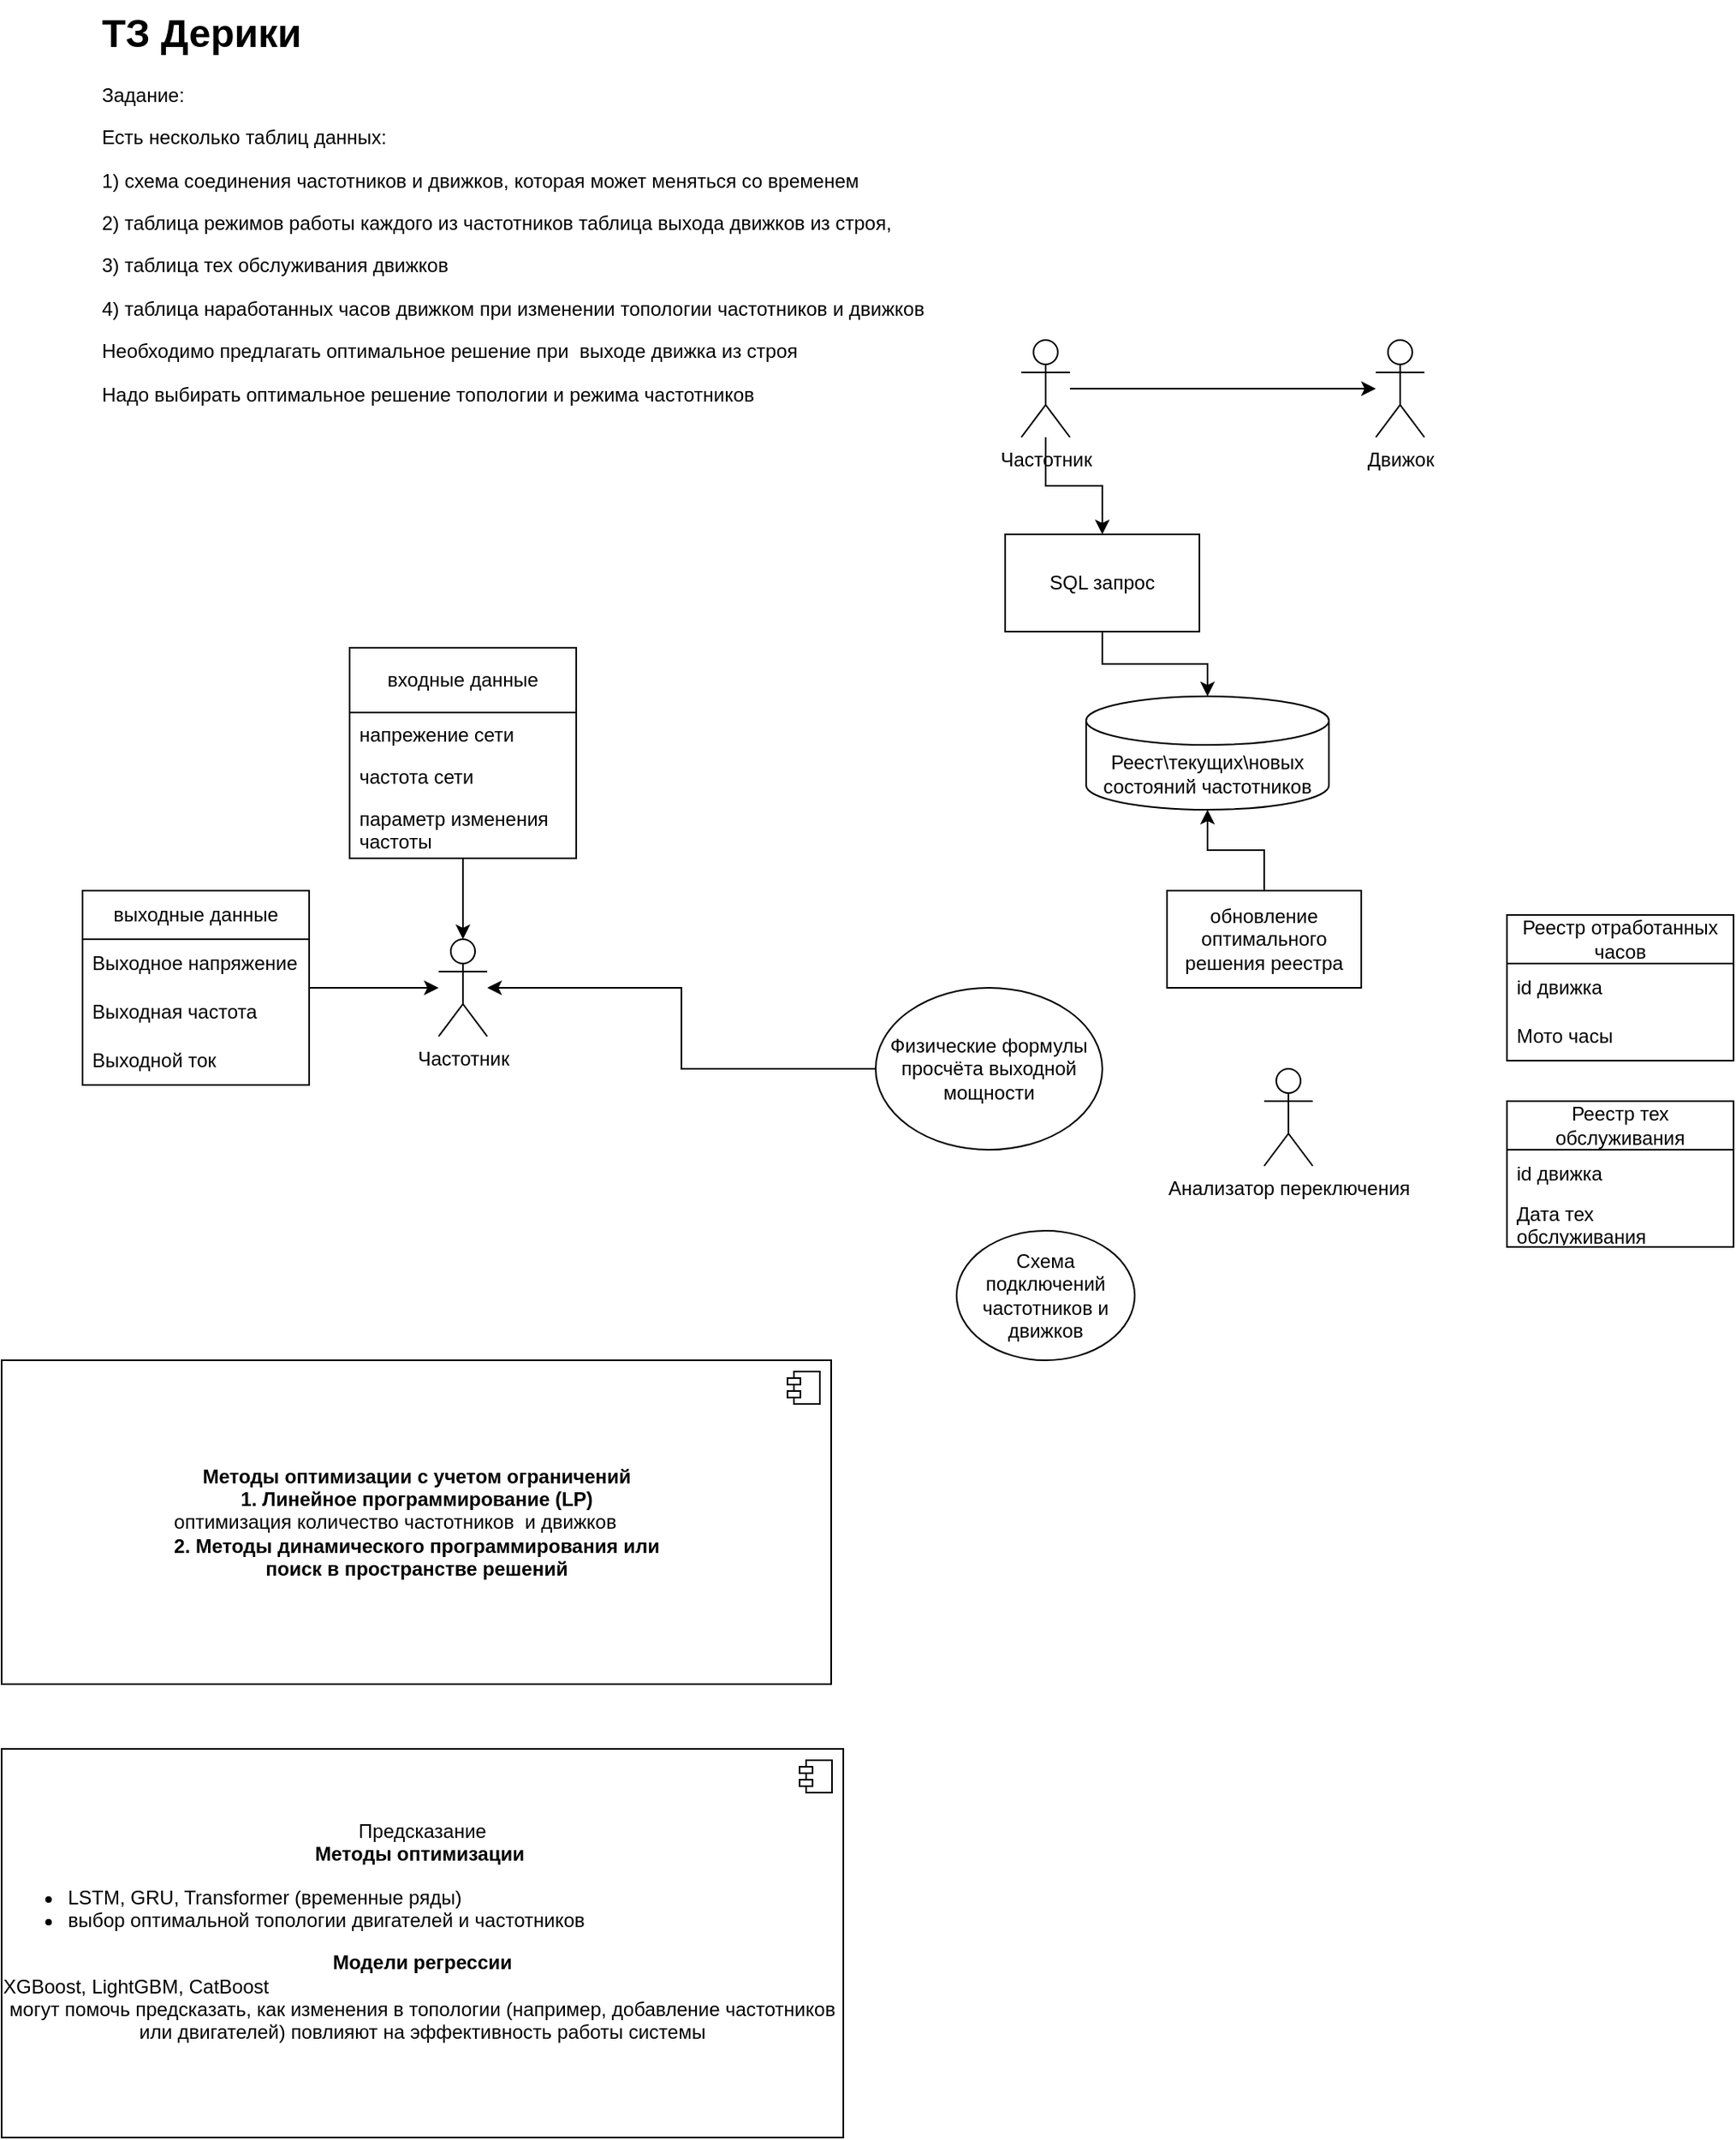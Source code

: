 <mxfile version="26.0.13">
  <diagram name="Страница — 1" id="_v5LaGTC0-DqnQ5YdJLc">
    <mxGraphModel dx="2022" dy="650" grid="1" gridSize="10" guides="1" tooltips="1" connect="1" arrows="1" fold="1" page="1" pageScale="1" pageWidth="827" pageHeight="1169" math="0" shadow="0">
      <root>
        <mxCell id="0" />
        <mxCell id="1" parent="0" />
        <mxCell id="yWEKpOkfy3Jw7eenvQe8-1" value="Движок" style="shape=umlActor;verticalLabelPosition=bottom;verticalAlign=top;html=1;outlineConnect=0;" parent="1" vertex="1">
          <mxGeometry x="399" y="270" width="30" height="60" as="geometry" />
        </mxCell>
        <mxCell id="yWEKpOkfy3Jw7eenvQe8-7" value="" style="edgeStyle=orthogonalEdgeStyle;rounded=0;orthogonalLoop=1;jettySize=auto;html=1;" parent="1" source="yWEKpOkfy3Jw7eenvQe8-2" target="yWEKpOkfy3Jw7eenvQe8-1" edge="1">
          <mxGeometry relative="1" as="geometry">
            <mxPoint x="245" y="300" as="targetPoint" />
          </mxGeometry>
        </mxCell>
        <mxCell id="yWEKpOkfy3Jw7eenvQe8-10" value="" style="edgeStyle=orthogonalEdgeStyle;rounded=0;orthogonalLoop=1;jettySize=auto;html=1;" parent="1" source="yWEKpOkfy3Jw7eenvQe8-2" target="yWEKpOkfy3Jw7eenvQe8-9" edge="1">
          <mxGeometry relative="1" as="geometry">
            <Array as="points">
              <mxPoint x="195" y="360" />
              <mxPoint x="230" y="360" />
            </Array>
          </mxGeometry>
        </mxCell>
        <mxCell id="yWEKpOkfy3Jw7eenvQe8-2" value="Частотник" style="shape=umlActor;verticalLabelPosition=bottom;verticalAlign=top;html=1;outlineConnect=0;" parent="1" vertex="1">
          <mxGeometry x="180" y="270" width="30" height="60" as="geometry" />
        </mxCell>
        <mxCell id="yWEKpOkfy3Jw7eenvQe8-4" value="Реест\текущих\новых состояний частотников" style="shape=cylinder3;whiteSpace=wrap;html=1;boundedLbl=1;backgroundOutline=1;size=15;" parent="1" vertex="1">
          <mxGeometry x="220" y="490" width="150" height="70" as="geometry" />
        </mxCell>
        <mxCell id="yWEKpOkfy3Jw7eenvQe8-11" value="" style="edgeStyle=orthogonalEdgeStyle;rounded=0;orthogonalLoop=1;jettySize=auto;html=1;" parent="1" source="yWEKpOkfy3Jw7eenvQe8-9" target="yWEKpOkfy3Jw7eenvQe8-4" edge="1">
          <mxGeometry relative="1" as="geometry" />
        </mxCell>
        <mxCell id="yWEKpOkfy3Jw7eenvQe8-9" value="SQL запрос" style="rounded=0;whiteSpace=wrap;html=1;" parent="1" vertex="1">
          <mxGeometry x="170" y="390" width="120" height="60" as="geometry" />
        </mxCell>
        <mxCell id="yWEKpOkfy3Jw7eenvQe8-12" value="Реестр отработанных часов" style="swimlane;fontStyle=0;childLayout=stackLayout;horizontal=1;startSize=30;horizontalStack=0;resizeParent=1;resizeParentMax=0;resizeLast=0;collapsible=1;marginBottom=0;whiteSpace=wrap;html=1;" parent="1" vertex="1">
          <mxGeometry x="480" y="625" width="140" height="90" as="geometry" />
        </mxCell>
        <mxCell id="yWEKpOkfy3Jw7eenvQe8-13" value="id движка" style="text;strokeColor=none;fillColor=none;align=left;verticalAlign=middle;spacingLeft=4;spacingRight=4;overflow=hidden;points=[[0,0.5],[1,0.5]];portConstraint=eastwest;rotatable=0;whiteSpace=wrap;html=1;" parent="yWEKpOkfy3Jw7eenvQe8-12" vertex="1">
          <mxGeometry y="30" width="140" height="30" as="geometry" />
        </mxCell>
        <mxCell id="yWEKpOkfy3Jw7eenvQe8-30" value="Мото часы" style="text;strokeColor=none;fillColor=none;align=left;verticalAlign=middle;spacingLeft=4;spacingRight=4;overflow=hidden;points=[[0,0.5],[1,0.5]];portConstraint=eastwest;rotatable=0;whiteSpace=wrap;html=1;" parent="yWEKpOkfy3Jw7eenvQe8-12" vertex="1">
          <mxGeometry y="60" width="140" height="30" as="geometry" />
        </mxCell>
        <mxCell id="yWEKpOkfy3Jw7eenvQe8-18" value="Анализатор переключения" style="shape=umlActor;verticalLabelPosition=bottom;verticalAlign=top;html=1;outlineConnect=0;" parent="1" vertex="1">
          <mxGeometry x="330" y="720" width="30" height="60" as="geometry" />
        </mxCell>
        <mxCell id="yWEKpOkfy3Jw7eenvQe8-28" value="Схема подключений частотников и движков" style="ellipse;whiteSpace=wrap;html=1;" parent="1" vertex="1">
          <mxGeometry x="140" y="820" width="110" height="80" as="geometry" />
        </mxCell>
        <mxCell id="zOdYqrqbQJjYuCrktWeD-7" value="" style="edgeStyle=orthogonalEdgeStyle;rounded=0;orthogonalLoop=1;jettySize=auto;html=1;" edge="1" parent="1" source="yWEKpOkfy3Jw7eenvQe8-29" target="zOdYqrqbQJjYuCrktWeD-6">
          <mxGeometry relative="1" as="geometry" />
        </mxCell>
        <mxCell id="yWEKpOkfy3Jw7eenvQe8-29" value="Физические формулы просчёта выходной мощности" style="ellipse;whiteSpace=wrap;html=1;" parent="1" vertex="1">
          <mxGeometry x="90" y="670" width="140" height="100" as="geometry" />
        </mxCell>
        <mxCell id="yWEKpOkfy3Jw7eenvQe8-33" value="" style="edgeStyle=orthogonalEdgeStyle;rounded=0;orthogonalLoop=1;jettySize=auto;html=1;" parent="1" source="yWEKpOkfy3Jw7eenvQe8-32" target="yWEKpOkfy3Jw7eenvQe8-4" edge="1">
          <mxGeometry relative="1" as="geometry" />
        </mxCell>
        <mxCell id="yWEKpOkfy3Jw7eenvQe8-32" value="обновление оптимального решения реестра" style="rounded=0;whiteSpace=wrap;html=1;" parent="1" vertex="1">
          <mxGeometry x="270" y="610" width="120" height="60" as="geometry" />
        </mxCell>
        <mxCell id="yWEKpOkfy3Jw7eenvQe8-34" value="Реестр тех обслуживания" style="swimlane;fontStyle=0;childLayout=stackLayout;horizontal=1;startSize=30;horizontalStack=0;resizeParent=1;resizeParentMax=0;resizeLast=0;collapsible=1;marginBottom=0;whiteSpace=wrap;html=1;" parent="1" vertex="1">
          <mxGeometry x="480" y="740" width="140" height="90" as="geometry">
            <mxRectangle x="600" y="750" width="180" height="30" as="alternateBounds" />
          </mxGeometry>
        </mxCell>
        <mxCell id="yWEKpOkfy3Jw7eenvQe8-35" value="id движка" style="text;strokeColor=none;fillColor=none;align=left;verticalAlign=middle;spacingLeft=4;spacingRight=4;overflow=hidden;points=[[0,0.5],[1,0.5]];portConstraint=eastwest;rotatable=0;whiteSpace=wrap;html=1;" parent="yWEKpOkfy3Jw7eenvQe8-34" vertex="1">
          <mxGeometry y="30" width="140" height="30" as="geometry" />
        </mxCell>
        <mxCell id="yWEKpOkfy3Jw7eenvQe8-36" value="Дата тех обслуживания" style="text;strokeColor=none;fillColor=none;align=left;verticalAlign=middle;spacingLeft=4;spacingRight=4;overflow=hidden;points=[[0,0.5],[1,0.5]];portConstraint=eastwest;rotatable=0;whiteSpace=wrap;html=1;" parent="yWEKpOkfy3Jw7eenvQe8-34" vertex="1">
          <mxGeometry y="60" width="140" height="30" as="geometry" />
        </mxCell>
        <mxCell id="zOdYqrqbQJjYuCrktWeD-6" value="Частотник" style="shape=umlActor;verticalLabelPosition=bottom;verticalAlign=top;html=1;outlineConnect=0;" vertex="1" parent="1">
          <mxGeometry x="-180" y="640" width="30" height="60" as="geometry" />
        </mxCell>
        <mxCell id="zOdYqrqbQJjYuCrktWeD-20" value="" style="edgeStyle=orthogonalEdgeStyle;rounded=0;orthogonalLoop=1;jettySize=auto;html=1;" edge="1" parent="1" source="zOdYqrqbQJjYuCrktWeD-10" target="zOdYqrqbQJjYuCrktWeD-6">
          <mxGeometry relative="1" as="geometry" />
        </mxCell>
        <mxCell id="zOdYqrqbQJjYuCrktWeD-10" value="входные данные" style="swimlane;fontStyle=0;childLayout=stackLayout;horizontal=1;startSize=40;fillColor=none;horizontalStack=0;resizeParent=1;resizeParentMax=0;resizeLast=0;collapsible=1;marginBottom=0;whiteSpace=wrap;html=1;" vertex="1" parent="1">
          <mxGeometry x="-235" y="460" width="140" height="130" as="geometry" />
        </mxCell>
        <mxCell id="zOdYqrqbQJjYuCrktWeD-11" value="напрежение сети" style="text;strokeColor=none;fillColor=none;align=left;verticalAlign=top;spacingLeft=4;spacingRight=4;overflow=hidden;rotatable=0;points=[[0,0.5],[1,0.5]];portConstraint=eastwest;whiteSpace=wrap;html=1;" vertex="1" parent="zOdYqrqbQJjYuCrktWeD-10">
          <mxGeometry y="40" width="140" height="26" as="geometry" />
        </mxCell>
        <mxCell id="zOdYqrqbQJjYuCrktWeD-12" value="частота сети" style="text;strokeColor=none;fillColor=none;align=left;verticalAlign=top;spacingLeft=4;spacingRight=4;overflow=hidden;rotatable=0;points=[[0,0.5],[1,0.5]];portConstraint=eastwest;whiteSpace=wrap;html=1;" vertex="1" parent="zOdYqrqbQJjYuCrktWeD-10">
          <mxGeometry y="66" width="140" height="26" as="geometry" />
        </mxCell>
        <mxCell id="zOdYqrqbQJjYuCrktWeD-13" value="параметр изменения частоты" style="text;strokeColor=none;fillColor=none;align=left;verticalAlign=top;spacingLeft=4;spacingRight=4;overflow=hidden;rotatable=0;points=[[0,0.5],[1,0.5]];portConstraint=eastwest;whiteSpace=wrap;html=1;" vertex="1" parent="zOdYqrqbQJjYuCrktWeD-10">
          <mxGeometry y="92" width="140" height="38" as="geometry" />
        </mxCell>
        <mxCell id="zOdYqrqbQJjYuCrktWeD-27" value="" style="edgeStyle=orthogonalEdgeStyle;rounded=0;orthogonalLoop=1;jettySize=auto;html=1;" edge="1" parent="1" source="zOdYqrqbQJjYuCrktWeD-23" target="zOdYqrqbQJjYuCrktWeD-6">
          <mxGeometry relative="1" as="geometry" />
        </mxCell>
        <mxCell id="zOdYqrqbQJjYuCrktWeD-23" value="выходные данные" style="swimlane;fontStyle=0;childLayout=stackLayout;horizontal=1;startSize=30;horizontalStack=0;resizeParent=1;resizeParentMax=0;resizeLast=0;collapsible=1;marginBottom=0;whiteSpace=wrap;html=1;" vertex="1" parent="1">
          <mxGeometry x="-400" y="610" width="140" height="120" as="geometry" />
        </mxCell>
        <mxCell id="zOdYqrqbQJjYuCrktWeD-24" value="Выходное напряжение" style="text;strokeColor=none;fillColor=none;align=left;verticalAlign=middle;spacingLeft=4;spacingRight=4;overflow=hidden;points=[[0,0.5],[1,0.5]];portConstraint=eastwest;rotatable=0;whiteSpace=wrap;html=1;" vertex="1" parent="zOdYqrqbQJjYuCrktWeD-23">
          <mxGeometry y="30" width="140" height="30" as="geometry" />
        </mxCell>
        <mxCell id="zOdYqrqbQJjYuCrktWeD-25" value="Выходная частота" style="text;strokeColor=none;fillColor=none;align=left;verticalAlign=middle;spacingLeft=4;spacingRight=4;overflow=hidden;points=[[0,0.5],[1,0.5]];portConstraint=eastwest;rotatable=0;whiteSpace=wrap;html=1;" vertex="1" parent="zOdYqrqbQJjYuCrktWeD-23">
          <mxGeometry y="60" width="140" height="30" as="geometry" />
        </mxCell>
        <mxCell id="zOdYqrqbQJjYuCrktWeD-26" value="Выходной ток" style="text;strokeColor=none;fillColor=none;align=left;verticalAlign=middle;spacingLeft=4;spacingRight=4;overflow=hidden;points=[[0,0.5],[1,0.5]];portConstraint=eastwest;rotatable=0;whiteSpace=wrap;html=1;" vertex="1" parent="zOdYqrqbQJjYuCrktWeD-23">
          <mxGeometry y="90" width="140" height="30" as="geometry" />
        </mxCell>
        <mxCell id="zOdYqrqbQJjYuCrktWeD-28" value="&lt;h1 style=&quot;margin-top: 0px;&quot;&gt;ТЗ Дерики&lt;/h1&gt;&lt;p&gt;Задание:&lt;/p&gt;&lt;p&gt;Есть несколько таблиц данных:&lt;/p&gt;&lt;p&gt;1) схема соединения частотников и движков, которая может меняться со временем&amp;nbsp;&lt;/p&gt;&lt;p&gt;2) таблица режимов работы каждого из частотников таблица выхода движков из строя,&amp;nbsp;&lt;/p&gt;&lt;p&gt;3) таблица тех обслуживания движков&amp;nbsp;&lt;/p&gt;&lt;p&gt;4) таблица наработанных часов движком при изменении топологии частотников и движков&amp;nbsp;&lt;/p&gt;&lt;p&gt;Необходимо предлагать оптимальное решение при&amp;nbsp; выходе движка из строя&lt;/p&gt;&lt;p&gt;Надо выбирать оптимальное решение топологии и режима частотников&lt;/p&gt;" style="text;html=1;whiteSpace=wrap;overflow=hidden;rounded=0;" vertex="1" parent="1">
          <mxGeometry x="-390" y="60" width="590" height="260" as="geometry" />
        </mxCell>
        <mxCell id="zOdYqrqbQJjYuCrktWeD-31" value="&lt;b&gt;Методы оптимизации с учетом ограничений&lt;/b&gt;&lt;div&gt;&lt;div style=&quot;&quot;&gt;&lt;b style=&quot;background-color: transparent; color: light-dark(rgb(0, 0, 0), rgb(255, 255, 255)); text-wrap-mode: nowrap;&quot;&gt;1. Линейное программирование (LP)&lt;/b&gt;&lt;/div&gt;&lt;span style=&quot;text-wrap-mode: nowrap; background-color: transparent; color: light-dark(rgb(0, 0, 0), rgb(255, 255, 255));&quot;&gt;&lt;div style=&quot;text-align: left;&quot;&gt;&lt;span style=&quot;background-color: transparent; color: light-dark(rgb(0, 0, 0), rgb(255, 255, 255));&quot;&gt;оптимизация количество частотников&amp;nbsp; и движков&lt;/span&gt;&lt;/div&gt;&lt;div style=&quot;&quot;&gt;&lt;b style=&quot;background-color: transparent; color: light-dark(rgb(0, 0, 0), rgb(255, 255, 255));&quot;&gt;&lt;strong style=&quot;color: light-dark(rgb(0, 0, 0), rgb(255, 255, 255));&quot; data-end=&quot;3285&quot; data-start=&quot;3244&quot;&gt;2. Методы динамического программирования&amp;nbsp;&lt;/strong&gt;или&lt;/b&gt;&lt;/div&gt;&lt;/span&gt;&lt;b style=&quot;background-color: transparent; color: light-dark(rgb(0, 0, 0), rgb(255, 255, 255)); text-wrap-mode: nowrap;&quot;&gt;&lt;strong data-end=&quot;3322&quot; data-start=&quot;3290&quot;&gt;поиск в пространстве решений&lt;/strong&gt;&lt;/b&gt;&lt;b style=&quot;color: light-dark(rgb(0, 0, 0), rgb(255, 255, 255)); text-wrap-mode: nowrap; background-color: transparent;&quot;&gt;&lt;/b&gt;&lt;/div&gt;" style="html=1;dropTarget=0;whiteSpace=wrap;" vertex="1" parent="1">
          <mxGeometry x="-450" y="900" width="512.5" height="200" as="geometry" />
        </mxCell>
        <mxCell id="zOdYqrqbQJjYuCrktWeD-32" value="" style="shape=module;jettyWidth=8;jettyHeight=4;" vertex="1" parent="zOdYqrqbQJjYuCrktWeD-31">
          <mxGeometry x="1" width="20" height="20" relative="1" as="geometry">
            <mxPoint x="-27" y="7" as="offset" />
          </mxGeometry>
        </mxCell>
        <mxCell id="zOdYqrqbQJjYuCrktWeD-33" value="&lt;div&gt;&lt;br&gt;&lt;/div&gt;Предсказание&lt;br&gt;&lt;b&gt;Методы оптимизации&amp;nbsp;&lt;/b&gt;&lt;br&gt;&lt;div style=&quot;text-align: left;&quot;&gt;&lt;ul&gt;&lt;li&gt;&lt;span style=&quot;background-color: transparent; color: light-dark(rgb(0, 0, 0), rgb(255, 255, 255));&quot;&gt;LSTM, GRU, Transformer (временные ряды)&lt;br&gt;&lt;/span&gt;&lt;/li&gt;&lt;li&gt;выбор оптимальной топологии двигателей и частотников&lt;/li&gt;&lt;/ul&gt;&lt;/div&gt;&lt;div style=&quot;&quot;&gt;&lt;span style=&quot;font-weight: bold; background-color: transparent; color: light-dark(rgb(0, 0, 0), rgb(255, 255, 255));&quot;&gt;Модели &lt;/span&gt;&lt;span style=&quot;background-color: transparent; color: light-dark(rgb(0, 0, 0), rgb(255, 255, 255));&quot; data-end=&quot;3784&quot; data-start=&quot;3771&quot;&gt;&lt;b&gt;регрессии&lt;/b&gt;&lt;br&gt;&lt;div style=&quot;text-align: left;&quot;&gt;&lt;span style=&quot;background-color: transparent; color: light-dark(rgb(0, 0, 0), rgb(255, 255, 255));&quot; data-end=&quot;1289&quot; data-start=&quot;1278&quot;&gt;XGBoost&lt;/span&gt;&lt;span style=&quot;background-color: transparent; color: light-dark(rgb(0, 0, 0), rgb(255, 255, 255));&quot;&gt;, &lt;/span&gt;&lt;span style=&quot;background-color: transparent; color: light-dark(rgb(0, 0, 0), rgb(255, 255, 255));&quot; data-end=&quot;1303&quot; data-start=&quot;1291&quot;&gt;LightGBM&lt;/span&gt;&lt;span style=&quot;background-color: transparent; color: light-dark(rgb(0, 0, 0), rgb(255, 255, 255));&quot;&gt;, &lt;/span&gt;&lt;span style=&quot;background-color: transparent; color: light-dark(rgb(0, 0, 0), rgb(255, 255, 255));&quot; data-end=&quot;1317&quot; data-start=&quot;1305&quot;&gt;CatBoost&lt;/span&gt;&lt;/div&gt;&lt;/span&gt;&lt;/div&gt;могут помочь предсказать, как изменения в топологии (например, добавление частотников или двигателей) повлияют на эффективность работы системы&lt;div&gt;&lt;br&gt;&lt;br&gt;&lt;b&gt;&lt;/b&gt;&lt;/div&gt;" style="html=1;dropTarget=0;whiteSpace=wrap;" vertex="1" parent="1">
          <mxGeometry x="-450" y="1140" width="520" height="240" as="geometry" />
        </mxCell>
        <mxCell id="zOdYqrqbQJjYuCrktWeD-34" value="" style="shape=module;jettyWidth=8;jettyHeight=4;" vertex="1" parent="zOdYqrqbQJjYuCrktWeD-33">
          <mxGeometry x="1" width="20" height="20" relative="1" as="geometry">
            <mxPoint x="-27" y="7" as="offset" />
          </mxGeometry>
        </mxCell>
      </root>
    </mxGraphModel>
  </diagram>
</mxfile>
